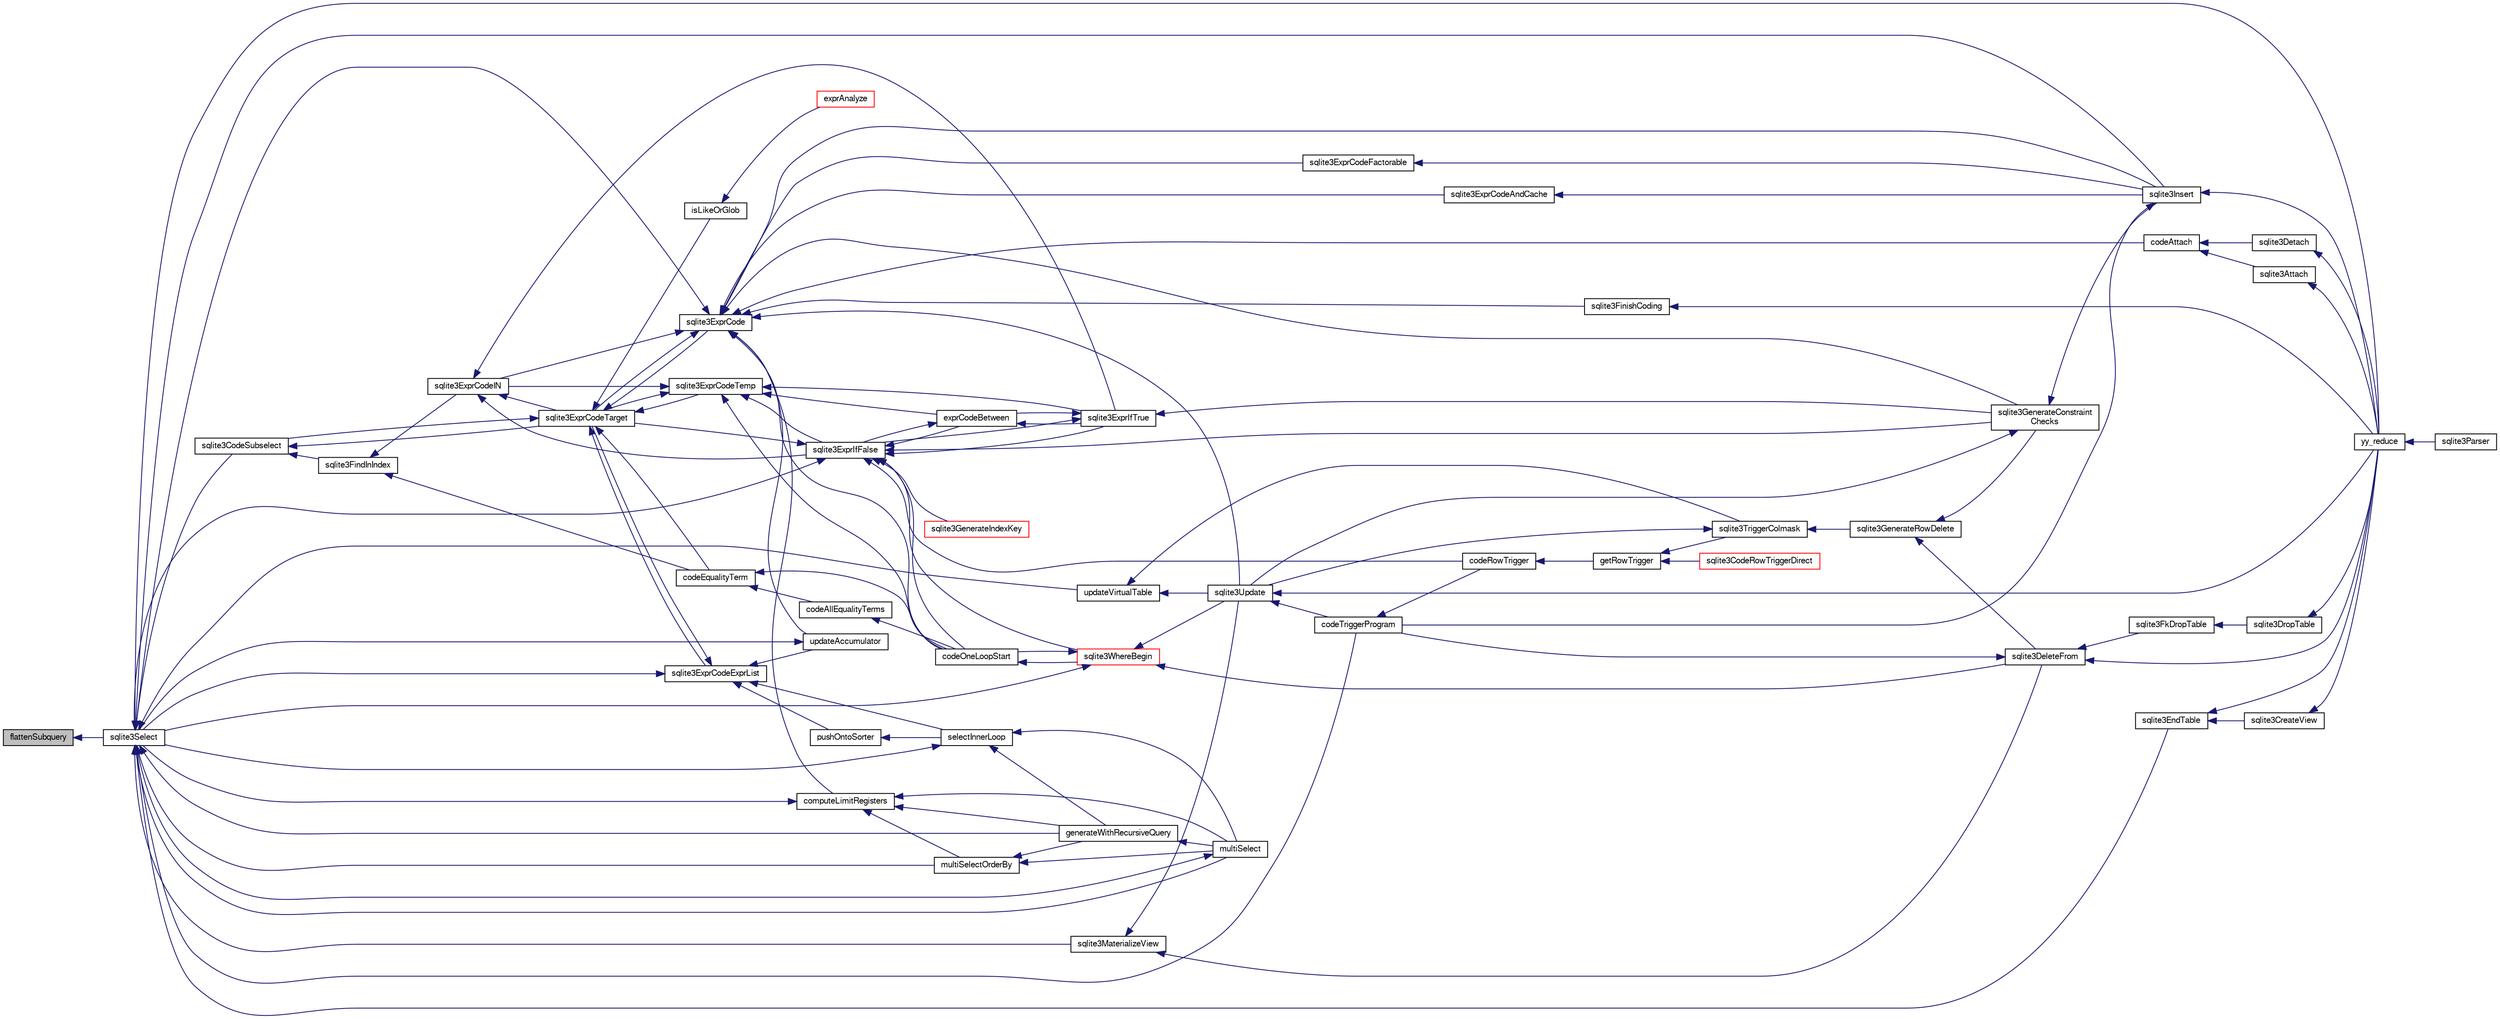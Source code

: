 digraph "flattenSubquery"
{
  edge [fontname="FreeSans",fontsize="10",labelfontname="FreeSans",labelfontsize="10"];
  node [fontname="FreeSans",fontsize="10",shape=record];
  rankdir="LR";
  Node118262 [label="flattenSubquery",height=0.2,width=0.4,color="black", fillcolor="grey75", style="filled", fontcolor="black"];
  Node118262 -> Node118263 [dir="back",color="midnightblue",fontsize="10",style="solid",fontname="FreeSans"];
  Node118263 [label="sqlite3Select",height=0.2,width=0.4,color="black", fillcolor="white", style="filled",URL="$sqlite3_8c.html#a2465ee8c956209ba4b272477b7c21a45"];
  Node118263 -> Node118264 [dir="back",color="midnightblue",fontsize="10",style="solid",fontname="FreeSans"];
  Node118264 [label="sqlite3CodeSubselect",height=0.2,width=0.4,color="black", fillcolor="white", style="filled",URL="$sqlite3_8c.html#aa69b46d2204a1d1b110107a1be12ee0c"];
  Node118264 -> Node118265 [dir="back",color="midnightblue",fontsize="10",style="solid",fontname="FreeSans"];
  Node118265 [label="sqlite3FindInIndex",height=0.2,width=0.4,color="black", fillcolor="white", style="filled",URL="$sqlite3_8c.html#af7d8c56ab0231f44bb5f87b3fafeffb2"];
  Node118265 -> Node118266 [dir="back",color="midnightblue",fontsize="10",style="solid",fontname="FreeSans"];
  Node118266 [label="sqlite3ExprCodeIN",height=0.2,width=0.4,color="black", fillcolor="white", style="filled",URL="$sqlite3_8c.html#ad9cf4f5b5ffb90c24a4a0900c8626193"];
  Node118266 -> Node118267 [dir="back",color="midnightblue",fontsize="10",style="solid",fontname="FreeSans"];
  Node118267 [label="sqlite3ExprCodeTarget",height=0.2,width=0.4,color="black", fillcolor="white", style="filled",URL="$sqlite3_8c.html#a4f308397a0a3ed299ed31aaa1ae2a293"];
  Node118267 -> Node118264 [dir="back",color="midnightblue",fontsize="10",style="solid",fontname="FreeSans"];
  Node118267 -> Node118268 [dir="back",color="midnightblue",fontsize="10",style="solid",fontname="FreeSans"];
  Node118268 [label="sqlite3ExprCodeTemp",height=0.2,width=0.4,color="black", fillcolor="white", style="filled",URL="$sqlite3_8c.html#a3bc5c1ccb3c5851847e2aeb4a84ae1fc"];
  Node118268 -> Node118266 [dir="back",color="midnightblue",fontsize="10",style="solid",fontname="FreeSans"];
  Node118268 -> Node118267 [dir="back",color="midnightblue",fontsize="10",style="solid",fontname="FreeSans"];
  Node118268 -> Node118269 [dir="back",color="midnightblue",fontsize="10",style="solid",fontname="FreeSans"];
  Node118269 [label="exprCodeBetween",height=0.2,width=0.4,color="black", fillcolor="white", style="filled",URL="$sqlite3_8c.html#abd053493214542bca8f406f42145d173"];
  Node118269 -> Node118270 [dir="back",color="midnightblue",fontsize="10",style="solid",fontname="FreeSans"];
  Node118270 [label="sqlite3ExprIfTrue",height=0.2,width=0.4,color="black", fillcolor="white", style="filled",URL="$sqlite3_8c.html#ad93a55237c23e1b743ab1f59df1a1444"];
  Node118270 -> Node118269 [dir="back",color="midnightblue",fontsize="10",style="solid",fontname="FreeSans"];
  Node118270 -> Node118271 [dir="back",color="midnightblue",fontsize="10",style="solid",fontname="FreeSans"];
  Node118271 [label="sqlite3ExprIfFalse",height=0.2,width=0.4,color="black", fillcolor="white", style="filled",URL="$sqlite3_8c.html#af97ecccb5d56e321e118414b08f65b71"];
  Node118271 -> Node118267 [dir="back",color="midnightblue",fontsize="10",style="solid",fontname="FreeSans"];
  Node118271 -> Node118269 [dir="back",color="midnightblue",fontsize="10",style="solid",fontname="FreeSans"];
  Node118271 -> Node118270 [dir="back",color="midnightblue",fontsize="10",style="solid",fontname="FreeSans"];
  Node118271 -> Node118272 [dir="back",color="midnightblue",fontsize="10",style="solid",fontname="FreeSans"];
  Node118272 [label="sqlite3GenerateIndexKey",height=0.2,width=0.4,color="red", fillcolor="white", style="filled",URL="$sqlite3_8c.html#ab85ac93d5c5e6760f45f07897be7f272"];
  Node118271 -> Node118298 [dir="back",color="midnightblue",fontsize="10",style="solid",fontname="FreeSans"];
  Node118298 [label="sqlite3GenerateConstraint\lChecks",height=0.2,width=0.4,color="black", fillcolor="white", style="filled",URL="$sqlite3_8c.html#aef639c1e6a0c0a67ca6e7690ad931bd2"];
  Node118298 -> Node118296 [dir="back",color="midnightblue",fontsize="10",style="solid",fontname="FreeSans"];
  Node118296 [label="sqlite3Insert",height=0.2,width=0.4,color="black", fillcolor="white", style="filled",URL="$sqlite3_8c.html#a5b17c9c2000bae6bdff8e6be48d7dc2b"];
  Node118296 -> Node118289 [dir="back",color="midnightblue",fontsize="10",style="solid",fontname="FreeSans"];
  Node118289 [label="codeTriggerProgram",height=0.2,width=0.4,color="black", fillcolor="white", style="filled",URL="$sqlite3_8c.html#a120801f59d9281d201d2ff4b2606836e"];
  Node118289 -> Node118290 [dir="back",color="midnightblue",fontsize="10",style="solid",fontname="FreeSans"];
  Node118290 [label="codeRowTrigger",height=0.2,width=0.4,color="black", fillcolor="white", style="filled",URL="$sqlite3_8c.html#a463cea5aaaf388b560b206570a0022fc"];
  Node118290 -> Node118291 [dir="back",color="midnightblue",fontsize="10",style="solid",fontname="FreeSans"];
  Node118291 [label="getRowTrigger",height=0.2,width=0.4,color="black", fillcolor="white", style="filled",URL="$sqlite3_8c.html#a69626ef20b540d1a2b19cf56f3f45689"];
  Node118291 -> Node118292 [dir="back",color="midnightblue",fontsize="10",style="solid",fontname="FreeSans"];
  Node118292 [label="sqlite3CodeRowTriggerDirect",height=0.2,width=0.4,color="red", fillcolor="white", style="filled",URL="$sqlite3_8c.html#ad92829f9001bcf89a0299dad5a48acd4"];
  Node118291 -> Node118297 [dir="back",color="midnightblue",fontsize="10",style="solid",fontname="FreeSans"];
  Node118297 [label="sqlite3TriggerColmask",height=0.2,width=0.4,color="black", fillcolor="white", style="filled",URL="$sqlite3_8c.html#acace8e99e37ae5e84ea03c65e820c540"];
  Node118297 -> Node118285 [dir="back",color="midnightblue",fontsize="10",style="solid",fontname="FreeSans"];
  Node118285 [label="sqlite3GenerateRowDelete",height=0.2,width=0.4,color="black", fillcolor="white", style="filled",URL="$sqlite3_8c.html#a2c76cbf3027fc18fdbb8cb4cd96b77d9"];
  Node118285 -> Node118286 [dir="back",color="midnightblue",fontsize="10",style="solid",fontname="FreeSans"];
  Node118286 [label="sqlite3DeleteFrom",height=0.2,width=0.4,color="black", fillcolor="white", style="filled",URL="$sqlite3_8c.html#ab9b4b45349188b49eabb23f94608a091"];
  Node118286 -> Node118287 [dir="back",color="midnightblue",fontsize="10",style="solid",fontname="FreeSans"];
  Node118287 [label="sqlite3FkDropTable",height=0.2,width=0.4,color="black", fillcolor="white", style="filled",URL="$sqlite3_8c.html#a1218c6fc74e89152ceaa4760e82f5ef9"];
  Node118287 -> Node118288 [dir="back",color="midnightblue",fontsize="10",style="solid",fontname="FreeSans"];
  Node118288 [label="sqlite3DropTable",height=0.2,width=0.4,color="black", fillcolor="white", style="filled",URL="$sqlite3_8c.html#a5534f77364b5568783c0e50db3c9defb"];
  Node118288 -> Node118276 [dir="back",color="midnightblue",fontsize="10",style="solid",fontname="FreeSans"];
  Node118276 [label="yy_reduce",height=0.2,width=0.4,color="black", fillcolor="white", style="filled",URL="$sqlite3_8c.html#a7c419a9b25711c666a9a2449ef377f14"];
  Node118276 -> Node118277 [dir="back",color="midnightblue",fontsize="10",style="solid",fontname="FreeSans"];
  Node118277 [label="sqlite3Parser",height=0.2,width=0.4,color="black", fillcolor="white", style="filled",URL="$sqlite3_8c.html#a0327d71a5fabe0b6a343d78a2602e72a"];
  Node118286 -> Node118289 [dir="back",color="midnightblue",fontsize="10",style="solid",fontname="FreeSans"];
  Node118286 -> Node118276 [dir="back",color="midnightblue",fontsize="10",style="solid",fontname="FreeSans"];
  Node118285 -> Node118298 [dir="back",color="midnightblue",fontsize="10",style="solid",fontname="FreeSans"];
  Node118297 -> Node118294 [dir="back",color="midnightblue",fontsize="10",style="solid",fontname="FreeSans"];
  Node118294 [label="sqlite3Update",height=0.2,width=0.4,color="black", fillcolor="white", style="filled",URL="$sqlite3_8c.html#ac5aa67c46e8cc8174566fabe6809fafa"];
  Node118294 -> Node118289 [dir="back",color="midnightblue",fontsize="10",style="solid",fontname="FreeSans"];
  Node118294 -> Node118276 [dir="back",color="midnightblue",fontsize="10",style="solid",fontname="FreeSans"];
  Node118296 -> Node118276 [dir="back",color="midnightblue",fontsize="10",style="solid",fontname="FreeSans"];
  Node118298 -> Node118294 [dir="back",color="midnightblue",fontsize="10",style="solid",fontname="FreeSans"];
  Node118271 -> Node118263 [dir="back",color="midnightblue",fontsize="10",style="solid",fontname="FreeSans"];
  Node118271 -> Node118290 [dir="back",color="midnightblue",fontsize="10",style="solid",fontname="FreeSans"];
  Node118271 -> Node118304 [dir="back",color="midnightblue",fontsize="10",style="solid",fontname="FreeSans"];
  Node118304 [label="codeOneLoopStart",height=0.2,width=0.4,color="black", fillcolor="white", style="filled",URL="$sqlite3_8c.html#aa868875120b151c169cc79139ed6e008"];
  Node118304 -> Node118301 [dir="back",color="midnightblue",fontsize="10",style="solid",fontname="FreeSans"];
  Node118301 [label="sqlite3WhereBegin",height=0.2,width=0.4,color="red", fillcolor="white", style="filled",URL="$sqlite3_8c.html#acad049f5c9a96a8118cffd5e5ce89f7c"];
  Node118301 -> Node118286 [dir="back",color="midnightblue",fontsize="10",style="solid",fontname="FreeSans"];
  Node118301 -> Node118263 [dir="back",color="midnightblue",fontsize="10",style="solid",fontname="FreeSans"];
  Node118301 -> Node118294 [dir="back",color="midnightblue",fontsize="10",style="solid",fontname="FreeSans"];
  Node118301 -> Node118304 [dir="back",color="midnightblue",fontsize="10",style="solid",fontname="FreeSans"];
  Node118271 -> Node118301 [dir="back",color="midnightblue",fontsize="10",style="solid",fontname="FreeSans"];
  Node118270 -> Node118298 [dir="back",color="midnightblue",fontsize="10",style="solid",fontname="FreeSans"];
  Node118269 -> Node118271 [dir="back",color="midnightblue",fontsize="10",style="solid",fontname="FreeSans"];
  Node118268 -> Node118270 [dir="back",color="midnightblue",fontsize="10",style="solid",fontname="FreeSans"];
  Node118268 -> Node118271 [dir="back",color="midnightblue",fontsize="10",style="solid",fontname="FreeSans"];
  Node118268 -> Node118304 [dir="back",color="midnightblue",fontsize="10",style="solid",fontname="FreeSans"];
  Node118267 -> Node118305 [dir="back",color="midnightblue",fontsize="10",style="solid",fontname="FreeSans"];
  Node118305 [label="sqlite3ExprCode",height=0.2,width=0.4,color="black", fillcolor="white", style="filled",URL="$sqlite3_8c.html#a75f270fb0b111b86924cca4ea507b417"];
  Node118305 -> Node118266 [dir="back",color="midnightblue",fontsize="10",style="solid",fontname="FreeSans"];
  Node118305 -> Node118267 [dir="back",color="midnightblue",fontsize="10",style="solid",fontname="FreeSans"];
  Node118305 -> Node118306 [dir="back",color="midnightblue",fontsize="10",style="solid",fontname="FreeSans"];
  Node118306 [label="sqlite3ExprCodeFactorable",height=0.2,width=0.4,color="black", fillcolor="white", style="filled",URL="$sqlite3_8c.html#a843f7fd58eec5a683c1fd8435fcd1e84"];
  Node118306 -> Node118296 [dir="back",color="midnightblue",fontsize="10",style="solid",fontname="FreeSans"];
  Node118305 -> Node118307 [dir="back",color="midnightblue",fontsize="10",style="solid",fontname="FreeSans"];
  Node118307 [label="sqlite3ExprCodeAndCache",height=0.2,width=0.4,color="black", fillcolor="white", style="filled",URL="$sqlite3_8c.html#ae3e46527d9b7fc9cb9236d21a5e6b1d8"];
  Node118307 -> Node118296 [dir="back",color="midnightblue",fontsize="10",style="solid",fontname="FreeSans"];
  Node118305 -> Node118308 [dir="back",color="midnightblue",fontsize="10",style="solid",fontname="FreeSans"];
  Node118308 [label="codeAttach",height=0.2,width=0.4,color="black", fillcolor="white", style="filled",URL="$sqlite3_8c.html#ade4e9e30d828a19c191fdcb098676d5b"];
  Node118308 -> Node118309 [dir="back",color="midnightblue",fontsize="10",style="solid",fontname="FreeSans"];
  Node118309 [label="sqlite3Detach",height=0.2,width=0.4,color="black", fillcolor="white", style="filled",URL="$sqlite3_8c.html#ab1a5a0b01c7560aef5e0b8603a68747d"];
  Node118309 -> Node118276 [dir="back",color="midnightblue",fontsize="10",style="solid",fontname="FreeSans"];
  Node118308 -> Node118310 [dir="back",color="midnightblue",fontsize="10",style="solid",fontname="FreeSans"];
  Node118310 [label="sqlite3Attach",height=0.2,width=0.4,color="black", fillcolor="white", style="filled",URL="$sqlite3_8c.html#ae0907fe0b43cc1b4c7e6a16213e8546f"];
  Node118310 -> Node118276 [dir="back",color="midnightblue",fontsize="10",style="solid",fontname="FreeSans"];
  Node118305 -> Node118311 [dir="back",color="midnightblue",fontsize="10",style="solid",fontname="FreeSans"];
  Node118311 [label="sqlite3FinishCoding",height=0.2,width=0.4,color="black", fillcolor="white", style="filled",URL="$sqlite3_8c.html#a651bc5b446c276c092705856d995b278"];
  Node118311 -> Node118276 [dir="back",color="midnightblue",fontsize="10",style="solid",fontname="FreeSans"];
  Node118305 -> Node118296 [dir="back",color="midnightblue",fontsize="10",style="solid",fontname="FreeSans"];
  Node118305 -> Node118298 [dir="back",color="midnightblue",fontsize="10",style="solid",fontname="FreeSans"];
  Node118305 -> Node118312 [dir="back",color="midnightblue",fontsize="10",style="solid",fontname="FreeSans"];
  Node118312 [label="computeLimitRegisters",height=0.2,width=0.4,color="black", fillcolor="white", style="filled",URL="$sqlite3_8c.html#ae9d37055e4905929b6f6cda5461e2f37"];
  Node118312 -> Node118313 [dir="back",color="midnightblue",fontsize="10",style="solid",fontname="FreeSans"];
  Node118313 [label="generateWithRecursiveQuery",height=0.2,width=0.4,color="black", fillcolor="white", style="filled",URL="$sqlite3_8c.html#ade2c3663fa9c3b9676507984b9483942"];
  Node118313 -> Node118314 [dir="back",color="midnightblue",fontsize="10",style="solid",fontname="FreeSans"];
  Node118314 [label="multiSelect",height=0.2,width=0.4,color="black", fillcolor="white", style="filled",URL="$sqlite3_8c.html#a6456c61f3d9b2389738753cedfa24fa7"];
  Node118314 -> Node118263 [dir="back",color="midnightblue",fontsize="10",style="solid",fontname="FreeSans"];
  Node118312 -> Node118314 [dir="back",color="midnightblue",fontsize="10",style="solid",fontname="FreeSans"];
  Node118312 -> Node118315 [dir="back",color="midnightblue",fontsize="10",style="solid",fontname="FreeSans"];
  Node118315 [label="multiSelectOrderBy",height=0.2,width=0.4,color="black", fillcolor="white", style="filled",URL="$sqlite3_8c.html#afcdb8488c6f4dfdadaf9f04bca35b808"];
  Node118315 -> Node118313 [dir="back",color="midnightblue",fontsize="10",style="solid",fontname="FreeSans"];
  Node118315 -> Node118314 [dir="back",color="midnightblue",fontsize="10",style="solid",fontname="FreeSans"];
  Node118312 -> Node118263 [dir="back",color="midnightblue",fontsize="10",style="solid",fontname="FreeSans"];
  Node118305 -> Node118316 [dir="back",color="midnightblue",fontsize="10",style="solid",fontname="FreeSans"];
  Node118316 [label="updateAccumulator",height=0.2,width=0.4,color="black", fillcolor="white", style="filled",URL="$sqlite3_8c.html#a1681660dd3ecd50c8727d6e56a537bd9"];
  Node118316 -> Node118263 [dir="back",color="midnightblue",fontsize="10",style="solid",fontname="FreeSans"];
  Node118305 -> Node118263 [dir="back",color="midnightblue",fontsize="10",style="solid",fontname="FreeSans"];
  Node118305 -> Node118294 [dir="back",color="midnightblue",fontsize="10",style="solid",fontname="FreeSans"];
  Node118305 -> Node118304 [dir="back",color="midnightblue",fontsize="10",style="solid",fontname="FreeSans"];
  Node118267 -> Node118317 [dir="back",color="midnightblue",fontsize="10",style="solid",fontname="FreeSans"];
  Node118317 [label="sqlite3ExprCodeExprList",height=0.2,width=0.4,color="black", fillcolor="white", style="filled",URL="$sqlite3_8c.html#a05b2b3dc3de7565de24eb3a2ff4e9566"];
  Node118317 -> Node118267 [dir="back",color="midnightblue",fontsize="10",style="solid",fontname="FreeSans"];
  Node118317 -> Node118318 [dir="back",color="midnightblue",fontsize="10",style="solid",fontname="FreeSans"];
  Node118318 [label="pushOntoSorter",height=0.2,width=0.4,color="black", fillcolor="white", style="filled",URL="$sqlite3_8c.html#a4555397beb584a386e7739cf022a6651"];
  Node118318 -> Node118319 [dir="back",color="midnightblue",fontsize="10",style="solid",fontname="FreeSans"];
  Node118319 [label="selectInnerLoop",height=0.2,width=0.4,color="black", fillcolor="white", style="filled",URL="$sqlite3_8c.html#ababe0933661ebe67eb0e6074bb1fd411"];
  Node118319 -> Node118313 [dir="back",color="midnightblue",fontsize="10",style="solid",fontname="FreeSans"];
  Node118319 -> Node118314 [dir="back",color="midnightblue",fontsize="10",style="solid",fontname="FreeSans"];
  Node118319 -> Node118263 [dir="back",color="midnightblue",fontsize="10",style="solid",fontname="FreeSans"];
  Node118317 -> Node118319 [dir="back",color="midnightblue",fontsize="10",style="solid",fontname="FreeSans"];
  Node118317 -> Node118316 [dir="back",color="midnightblue",fontsize="10",style="solid",fontname="FreeSans"];
  Node118317 -> Node118263 [dir="back",color="midnightblue",fontsize="10",style="solid",fontname="FreeSans"];
  Node118267 -> Node118320 [dir="back",color="midnightblue",fontsize="10",style="solid",fontname="FreeSans"];
  Node118320 [label="isLikeOrGlob",height=0.2,width=0.4,color="black", fillcolor="white", style="filled",URL="$sqlite3_8c.html#a6c38e495198bf8976f68d1a6ebd74a50"];
  Node118320 -> Node118321 [dir="back",color="midnightblue",fontsize="10",style="solid",fontname="FreeSans"];
  Node118321 [label="exprAnalyze",height=0.2,width=0.4,color="red", fillcolor="white", style="filled",URL="$sqlite3_8c.html#acb10e48c9a4184a4edd9bfd5b14ad0b7"];
  Node118267 -> Node118329 [dir="back",color="midnightblue",fontsize="10",style="solid",fontname="FreeSans"];
  Node118329 [label="codeEqualityTerm",height=0.2,width=0.4,color="black", fillcolor="white", style="filled",URL="$sqlite3_8c.html#ad88a57073f031452c9843e97f15acc47"];
  Node118329 -> Node118330 [dir="back",color="midnightblue",fontsize="10",style="solid",fontname="FreeSans"];
  Node118330 [label="codeAllEqualityTerms",height=0.2,width=0.4,color="black", fillcolor="white", style="filled",URL="$sqlite3_8c.html#a3095598b812500a4efe41bf17cd49381"];
  Node118330 -> Node118304 [dir="back",color="midnightblue",fontsize="10",style="solid",fontname="FreeSans"];
  Node118329 -> Node118304 [dir="back",color="midnightblue",fontsize="10",style="solid",fontname="FreeSans"];
  Node118266 -> Node118270 [dir="back",color="midnightblue",fontsize="10",style="solid",fontname="FreeSans"];
  Node118266 -> Node118271 [dir="back",color="midnightblue",fontsize="10",style="solid",fontname="FreeSans"];
  Node118265 -> Node118329 [dir="back",color="midnightblue",fontsize="10",style="solid",fontname="FreeSans"];
  Node118264 -> Node118267 [dir="back",color="midnightblue",fontsize="10",style="solid",fontname="FreeSans"];
  Node118263 -> Node118279 [dir="back",color="midnightblue",fontsize="10",style="solid",fontname="FreeSans"];
  Node118279 [label="sqlite3EndTable",height=0.2,width=0.4,color="black", fillcolor="white", style="filled",URL="$sqlite3_8c.html#a7b5f2c66c0f0b6f819d970ca389768b0"];
  Node118279 -> Node118280 [dir="back",color="midnightblue",fontsize="10",style="solid",fontname="FreeSans"];
  Node118280 [label="sqlite3CreateView",height=0.2,width=0.4,color="black", fillcolor="white", style="filled",URL="$sqlite3_8c.html#a9d85cb00ff71dee5cd9a019503a6982e"];
  Node118280 -> Node118276 [dir="back",color="midnightblue",fontsize="10",style="solid",fontname="FreeSans"];
  Node118279 -> Node118276 [dir="back",color="midnightblue",fontsize="10",style="solid",fontname="FreeSans"];
  Node118263 -> Node118331 [dir="back",color="midnightblue",fontsize="10",style="solid",fontname="FreeSans"];
  Node118331 [label="sqlite3MaterializeView",height=0.2,width=0.4,color="black", fillcolor="white", style="filled",URL="$sqlite3_8c.html#a4557984b0b75f998fb0c3f231c9b1def"];
  Node118331 -> Node118286 [dir="back",color="midnightblue",fontsize="10",style="solid",fontname="FreeSans"];
  Node118331 -> Node118294 [dir="back",color="midnightblue",fontsize="10",style="solid",fontname="FreeSans"];
  Node118263 -> Node118296 [dir="back",color="midnightblue",fontsize="10",style="solid",fontname="FreeSans"];
  Node118263 -> Node118313 [dir="back",color="midnightblue",fontsize="10",style="solid",fontname="FreeSans"];
  Node118263 -> Node118314 [dir="back",color="midnightblue",fontsize="10",style="solid",fontname="FreeSans"];
  Node118263 -> Node118315 [dir="back",color="midnightblue",fontsize="10",style="solid",fontname="FreeSans"];
  Node118263 -> Node118289 [dir="back",color="midnightblue",fontsize="10",style="solid",fontname="FreeSans"];
  Node118263 -> Node118332 [dir="back",color="midnightblue",fontsize="10",style="solid",fontname="FreeSans"];
  Node118332 [label="updateVirtualTable",height=0.2,width=0.4,color="black", fillcolor="white", style="filled",URL="$sqlite3_8c.html#a740220531db9293c39a2cdd7da3f74e1"];
  Node118332 -> Node118297 [dir="back",color="midnightblue",fontsize="10",style="solid",fontname="FreeSans"];
  Node118332 -> Node118294 [dir="back",color="midnightblue",fontsize="10",style="solid",fontname="FreeSans"];
  Node118263 -> Node118276 [dir="back",color="midnightblue",fontsize="10",style="solid",fontname="FreeSans"];
}
